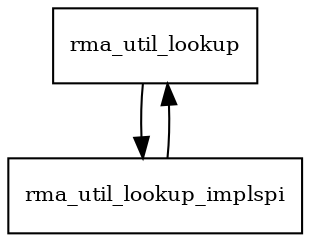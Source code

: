 digraph lookup_package_dependencies {
  node [shape = box, fontsize=10.0];
  rma_util_lookup -> rma_util_lookup_implspi;
  rma_util_lookup_implspi -> rma_util_lookup;
}
